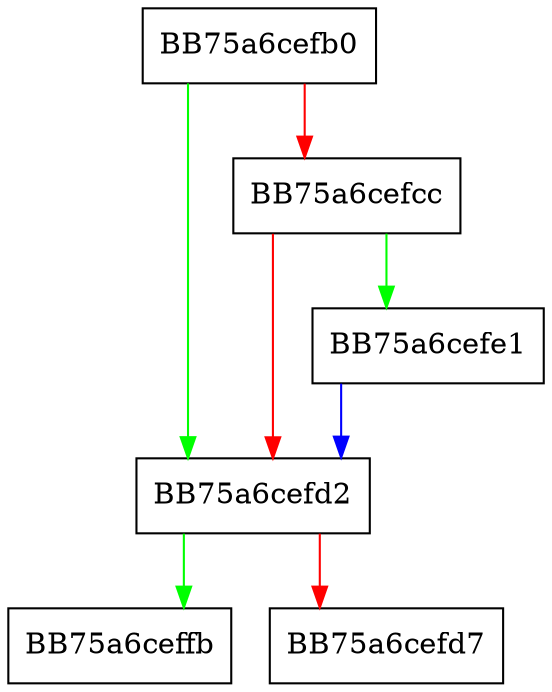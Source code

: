 digraph MpContainerFreeObjectInfo {
  node [shape="box"];
  graph [splines=ortho];
  BB75a6cefb0 -> BB75a6cefd2 [color="green"];
  BB75a6cefb0 -> BB75a6cefcc [color="red"];
  BB75a6cefcc -> BB75a6cefe1 [color="green"];
  BB75a6cefcc -> BB75a6cefd2 [color="red"];
  BB75a6cefd2 -> BB75a6ceffb [color="green"];
  BB75a6cefd2 -> BB75a6cefd7 [color="red"];
  BB75a6cefe1 -> BB75a6cefd2 [color="blue"];
}